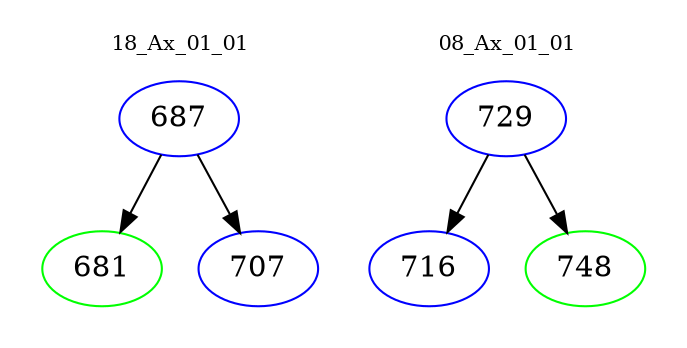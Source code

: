 digraph{
subgraph cluster_0 {
color = white
label = "18_Ax_01_01";
fontsize=10;
T0_687 [label="687", color="blue"]
T0_687 -> T0_681 [color="black"]
T0_681 [label="681", color="green"]
T0_687 -> T0_707 [color="black"]
T0_707 [label="707", color="blue"]
}
subgraph cluster_1 {
color = white
label = "08_Ax_01_01";
fontsize=10;
T1_729 [label="729", color="blue"]
T1_729 -> T1_716 [color="black"]
T1_716 [label="716", color="blue"]
T1_729 -> T1_748 [color="black"]
T1_748 [label="748", color="green"]
}
}

